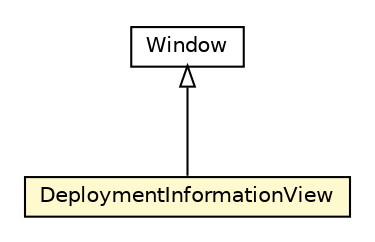 #!/usr/local/bin/dot
#
# Class diagram 
# Generated by UMLGraph version R5_6-24-gf6e263 (http://www.umlgraph.org/)
#

digraph G {
	edge [fontname="Helvetica",fontsize=10,labelfontname="Helvetica",labelfontsize=10];
	node [fontname="Helvetica",fontsize=10,shape=plaintext];
	nodesep=0.25;
	ranksep=0.5;
	// org.universAAL.tools.ucc.windows.DeploymentInformationView
	c3432221 [label=<<table title="org.universAAL.tools.ucc.windows.DeploymentInformationView" border="0" cellborder="1" cellspacing="0" cellpadding="2" port="p" bgcolor="lemonChiffon" href="./DeploymentInformationView.html">
		<tr><td><table border="0" cellspacing="0" cellpadding="1">
<tr><td align="center" balign="center"> DeploymentInformationView </td></tr>
		</table></td></tr>
		</table>>, URL="./DeploymentInformationView.html", fontname="Helvetica", fontcolor="black", fontsize=10.0];
	//org.universAAL.tools.ucc.windows.DeploymentInformationView extends com.vaadin.ui.Window
	c3432283:p -> c3432221:p [dir=back,arrowtail=empty];
	// com.vaadin.ui.Window
	c3432283 [label=<<table title="com.vaadin.ui.Window" border="0" cellborder="1" cellspacing="0" cellpadding="2" port="p" href="http://java.sun.com/j2se/1.4.2/docs/api/com/vaadin/ui/Window.html">
		<tr><td><table border="0" cellspacing="0" cellpadding="1">
<tr><td align="center" balign="center"> Window </td></tr>
		</table></td></tr>
		</table>>, URL="http://java.sun.com/j2se/1.4.2/docs/api/com/vaadin/ui/Window.html", fontname="Helvetica", fontcolor="black", fontsize=10.0];
}

